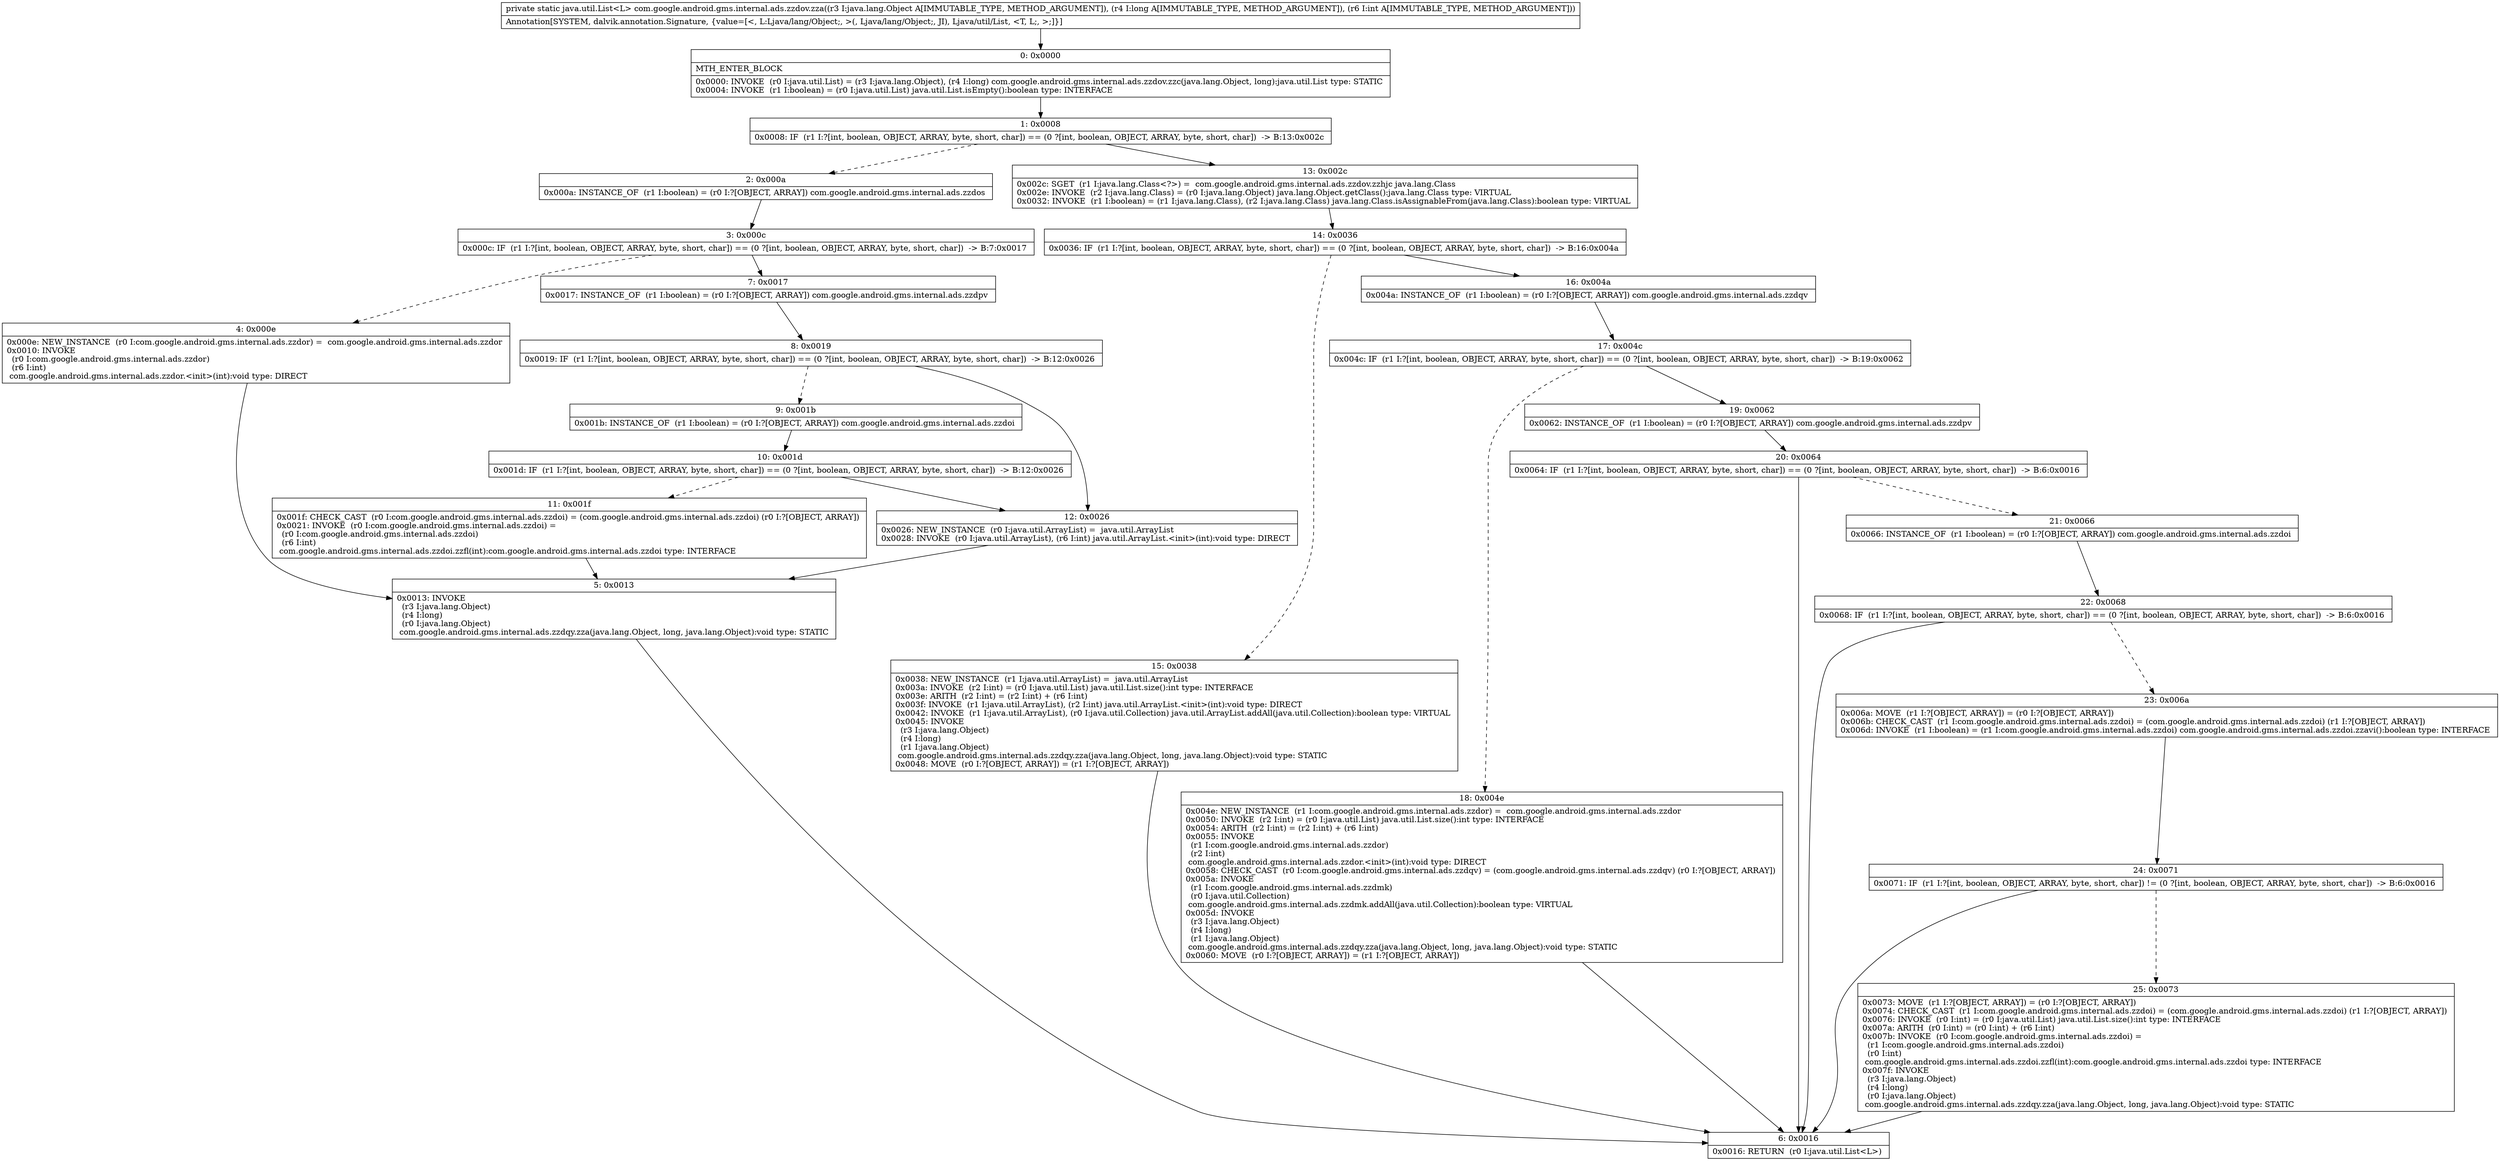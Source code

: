 digraph "CFG forcom.google.android.gms.internal.ads.zzdov.zza(Ljava\/lang\/Object;JI)Ljava\/util\/List;" {
Node_0 [shape=record,label="{0\:\ 0x0000|MTH_ENTER_BLOCK\l|0x0000: INVOKE  (r0 I:java.util.List) = (r3 I:java.lang.Object), (r4 I:long) com.google.android.gms.internal.ads.zzdov.zzc(java.lang.Object, long):java.util.List type: STATIC \l0x0004: INVOKE  (r1 I:boolean) = (r0 I:java.util.List) java.util.List.isEmpty():boolean type: INTERFACE \l}"];
Node_1 [shape=record,label="{1\:\ 0x0008|0x0008: IF  (r1 I:?[int, boolean, OBJECT, ARRAY, byte, short, char]) == (0 ?[int, boolean, OBJECT, ARRAY, byte, short, char])  \-\> B:13:0x002c \l}"];
Node_2 [shape=record,label="{2\:\ 0x000a|0x000a: INSTANCE_OF  (r1 I:boolean) = (r0 I:?[OBJECT, ARRAY]) com.google.android.gms.internal.ads.zzdos \l}"];
Node_3 [shape=record,label="{3\:\ 0x000c|0x000c: IF  (r1 I:?[int, boolean, OBJECT, ARRAY, byte, short, char]) == (0 ?[int, boolean, OBJECT, ARRAY, byte, short, char])  \-\> B:7:0x0017 \l}"];
Node_4 [shape=record,label="{4\:\ 0x000e|0x000e: NEW_INSTANCE  (r0 I:com.google.android.gms.internal.ads.zzdor) =  com.google.android.gms.internal.ads.zzdor \l0x0010: INVOKE  \l  (r0 I:com.google.android.gms.internal.ads.zzdor)\l  (r6 I:int)\l com.google.android.gms.internal.ads.zzdor.\<init\>(int):void type: DIRECT \l}"];
Node_5 [shape=record,label="{5\:\ 0x0013|0x0013: INVOKE  \l  (r3 I:java.lang.Object)\l  (r4 I:long)\l  (r0 I:java.lang.Object)\l com.google.android.gms.internal.ads.zzdqy.zza(java.lang.Object, long, java.lang.Object):void type: STATIC \l}"];
Node_6 [shape=record,label="{6\:\ 0x0016|0x0016: RETURN  (r0 I:java.util.List\<L\>) \l}"];
Node_7 [shape=record,label="{7\:\ 0x0017|0x0017: INSTANCE_OF  (r1 I:boolean) = (r0 I:?[OBJECT, ARRAY]) com.google.android.gms.internal.ads.zzdpv \l}"];
Node_8 [shape=record,label="{8\:\ 0x0019|0x0019: IF  (r1 I:?[int, boolean, OBJECT, ARRAY, byte, short, char]) == (0 ?[int, boolean, OBJECT, ARRAY, byte, short, char])  \-\> B:12:0x0026 \l}"];
Node_9 [shape=record,label="{9\:\ 0x001b|0x001b: INSTANCE_OF  (r1 I:boolean) = (r0 I:?[OBJECT, ARRAY]) com.google.android.gms.internal.ads.zzdoi \l}"];
Node_10 [shape=record,label="{10\:\ 0x001d|0x001d: IF  (r1 I:?[int, boolean, OBJECT, ARRAY, byte, short, char]) == (0 ?[int, boolean, OBJECT, ARRAY, byte, short, char])  \-\> B:12:0x0026 \l}"];
Node_11 [shape=record,label="{11\:\ 0x001f|0x001f: CHECK_CAST  (r0 I:com.google.android.gms.internal.ads.zzdoi) = (com.google.android.gms.internal.ads.zzdoi) (r0 I:?[OBJECT, ARRAY]) \l0x0021: INVOKE  (r0 I:com.google.android.gms.internal.ads.zzdoi) = \l  (r0 I:com.google.android.gms.internal.ads.zzdoi)\l  (r6 I:int)\l com.google.android.gms.internal.ads.zzdoi.zzfl(int):com.google.android.gms.internal.ads.zzdoi type: INTERFACE \l}"];
Node_12 [shape=record,label="{12\:\ 0x0026|0x0026: NEW_INSTANCE  (r0 I:java.util.ArrayList) =  java.util.ArrayList \l0x0028: INVOKE  (r0 I:java.util.ArrayList), (r6 I:int) java.util.ArrayList.\<init\>(int):void type: DIRECT \l}"];
Node_13 [shape=record,label="{13\:\ 0x002c|0x002c: SGET  (r1 I:java.lang.Class\<?\>) =  com.google.android.gms.internal.ads.zzdov.zzhjc java.lang.Class \l0x002e: INVOKE  (r2 I:java.lang.Class) = (r0 I:java.lang.Object) java.lang.Object.getClass():java.lang.Class type: VIRTUAL \l0x0032: INVOKE  (r1 I:boolean) = (r1 I:java.lang.Class), (r2 I:java.lang.Class) java.lang.Class.isAssignableFrom(java.lang.Class):boolean type: VIRTUAL \l}"];
Node_14 [shape=record,label="{14\:\ 0x0036|0x0036: IF  (r1 I:?[int, boolean, OBJECT, ARRAY, byte, short, char]) == (0 ?[int, boolean, OBJECT, ARRAY, byte, short, char])  \-\> B:16:0x004a \l}"];
Node_15 [shape=record,label="{15\:\ 0x0038|0x0038: NEW_INSTANCE  (r1 I:java.util.ArrayList) =  java.util.ArrayList \l0x003a: INVOKE  (r2 I:int) = (r0 I:java.util.List) java.util.List.size():int type: INTERFACE \l0x003e: ARITH  (r2 I:int) = (r2 I:int) + (r6 I:int) \l0x003f: INVOKE  (r1 I:java.util.ArrayList), (r2 I:int) java.util.ArrayList.\<init\>(int):void type: DIRECT \l0x0042: INVOKE  (r1 I:java.util.ArrayList), (r0 I:java.util.Collection) java.util.ArrayList.addAll(java.util.Collection):boolean type: VIRTUAL \l0x0045: INVOKE  \l  (r3 I:java.lang.Object)\l  (r4 I:long)\l  (r1 I:java.lang.Object)\l com.google.android.gms.internal.ads.zzdqy.zza(java.lang.Object, long, java.lang.Object):void type: STATIC \l0x0048: MOVE  (r0 I:?[OBJECT, ARRAY]) = (r1 I:?[OBJECT, ARRAY]) \l}"];
Node_16 [shape=record,label="{16\:\ 0x004a|0x004a: INSTANCE_OF  (r1 I:boolean) = (r0 I:?[OBJECT, ARRAY]) com.google.android.gms.internal.ads.zzdqv \l}"];
Node_17 [shape=record,label="{17\:\ 0x004c|0x004c: IF  (r1 I:?[int, boolean, OBJECT, ARRAY, byte, short, char]) == (0 ?[int, boolean, OBJECT, ARRAY, byte, short, char])  \-\> B:19:0x0062 \l}"];
Node_18 [shape=record,label="{18\:\ 0x004e|0x004e: NEW_INSTANCE  (r1 I:com.google.android.gms.internal.ads.zzdor) =  com.google.android.gms.internal.ads.zzdor \l0x0050: INVOKE  (r2 I:int) = (r0 I:java.util.List) java.util.List.size():int type: INTERFACE \l0x0054: ARITH  (r2 I:int) = (r2 I:int) + (r6 I:int) \l0x0055: INVOKE  \l  (r1 I:com.google.android.gms.internal.ads.zzdor)\l  (r2 I:int)\l com.google.android.gms.internal.ads.zzdor.\<init\>(int):void type: DIRECT \l0x0058: CHECK_CAST  (r0 I:com.google.android.gms.internal.ads.zzdqv) = (com.google.android.gms.internal.ads.zzdqv) (r0 I:?[OBJECT, ARRAY]) \l0x005a: INVOKE  \l  (r1 I:com.google.android.gms.internal.ads.zzdmk)\l  (r0 I:java.util.Collection)\l com.google.android.gms.internal.ads.zzdmk.addAll(java.util.Collection):boolean type: VIRTUAL \l0x005d: INVOKE  \l  (r3 I:java.lang.Object)\l  (r4 I:long)\l  (r1 I:java.lang.Object)\l com.google.android.gms.internal.ads.zzdqy.zza(java.lang.Object, long, java.lang.Object):void type: STATIC \l0x0060: MOVE  (r0 I:?[OBJECT, ARRAY]) = (r1 I:?[OBJECT, ARRAY]) \l}"];
Node_19 [shape=record,label="{19\:\ 0x0062|0x0062: INSTANCE_OF  (r1 I:boolean) = (r0 I:?[OBJECT, ARRAY]) com.google.android.gms.internal.ads.zzdpv \l}"];
Node_20 [shape=record,label="{20\:\ 0x0064|0x0064: IF  (r1 I:?[int, boolean, OBJECT, ARRAY, byte, short, char]) == (0 ?[int, boolean, OBJECT, ARRAY, byte, short, char])  \-\> B:6:0x0016 \l}"];
Node_21 [shape=record,label="{21\:\ 0x0066|0x0066: INSTANCE_OF  (r1 I:boolean) = (r0 I:?[OBJECT, ARRAY]) com.google.android.gms.internal.ads.zzdoi \l}"];
Node_22 [shape=record,label="{22\:\ 0x0068|0x0068: IF  (r1 I:?[int, boolean, OBJECT, ARRAY, byte, short, char]) == (0 ?[int, boolean, OBJECT, ARRAY, byte, short, char])  \-\> B:6:0x0016 \l}"];
Node_23 [shape=record,label="{23\:\ 0x006a|0x006a: MOVE  (r1 I:?[OBJECT, ARRAY]) = (r0 I:?[OBJECT, ARRAY]) \l0x006b: CHECK_CAST  (r1 I:com.google.android.gms.internal.ads.zzdoi) = (com.google.android.gms.internal.ads.zzdoi) (r1 I:?[OBJECT, ARRAY]) \l0x006d: INVOKE  (r1 I:boolean) = (r1 I:com.google.android.gms.internal.ads.zzdoi) com.google.android.gms.internal.ads.zzdoi.zzavi():boolean type: INTERFACE \l}"];
Node_24 [shape=record,label="{24\:\ 0x0071|0x0071: IF  (r1 I:?[int, boolean, OBJECT, ARRAY, byte, short, char]) != (0 ?[int, boolean, OBJECT, ARRAY, byte, short, char])  \-\> B:6:0x0016 \l}"];
Node_25 [shape=record,label="{25\:\ 0x0073|0x0073: MOVE  (r1 I:?[OBJECT, ARRAY]) = (r0 I:?[OBJECT, ARRAY]) \l0x0074: CHECK_CAST  (r1 I:com.google.android.gms.internal.ads.zzdoi) = (com.google.android.gms.internal.ads.zzdoi) (r1 I:?[OBJECT, ARRAY]) \l0x0076: INVOKE  (r0 I:int) = (r0 I:java.util.List) java.util.List.size():int type: INTERFACE \l0x007a: ARITH  (r0 I:int) = (r0 I:int) + (r6 I:int) \l0x007b: INVOKE  (r0 I:com.google.android.gms.internal.ads.zzdoi) = \l  (r1 I:com.google.android.gms.internal.ads.zzdoi)\l  (r0 I:int)\l com.google.android.gms.internal.ads.zzdoi.zzfl(int):com.google.android.gms.internal.ads.zzdoi type: INTERFACE \l0x007f: INVOKE  \l  (r3 I:java.lang.Object)\l  (r4 I:long)\l  (r0 I:java.lang.Object)\l com.google.android.gms.internal.ads.zzdqy.zza(java.lang.Object, long, java.lang.Object):void type: STATIC \l}"];
MethodNode[shape=record,label="{private static java.util.List\<L\> com.google.android.gms.internal.ads.zzdov.zza((r3 I:java.lang.Object A[IMMUTABLE_TYPE, METHOD_ARGUMENT]), (r4 I:long A[IMMUTABLE_TYPE, METHOD_ARGUMENT]), (r6 I:int A[IMMUTABLE_TYPE, METHOD_ARGUMENT]))  | Annotation[SYSTEM, dalvik.annotation.Signature, \{value=[\<, L:Ljava\/lang\/Object;, \>(, Ljava\/lang\/Object;, JI), Ljava\/util\/List, \<T, L;, \>;]\}]\l}"];
MethodNode -> Node_0;
Node_0 -> Node_1;
Node_1 -> Node_2[style=dashed];
Node_1 -> Node_13;
Node_2 -> Node_3;
Node_3 -> Node_4[style=dashed];
Node_3 -> Node_7;
Node_4 -> Node_5;
Node_5 -> Node_6;
Node_7 -> Node_8;
Node_8 -> Node_9[style=dashed];
Node_8 -> Node_12;
Node_9 -> Node_10;
Node_10 -> Node_11[style=dashed];
Node_10 -> Node_12;
Node_11 -> Node_5;
Node_12 -> Node_5;
Node_13 -> Node_14;
Node_14 -> Node_15[style=dashed];
Node_14 -> Node_16;
Node_15 -> Node_6;
Node_16 -> Node_17;
Node_17 -> Node_18[style=dashed];
Node_17 -> Node_19;
Node_18 -> Node_6;
Node_19 -> Node_20;
Node_20 -> Node_6;
Node_20 -> Node_21[style=dashed];
Node_21 -> Node_22;
Node_22 -> Node_6;
Node_22 -> Node_23[style=dashed];
Node_23 -> Node_24;
Node_24 -> Node_6;
Node_24 -> Node_25[style=dashed];
Node_25 -> Node_6;
}

